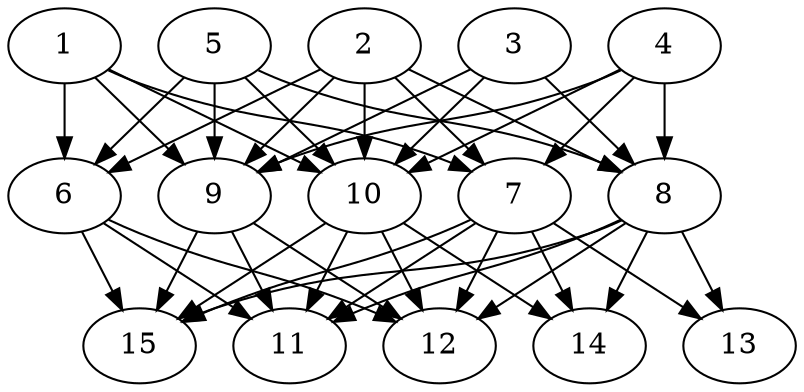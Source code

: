 // DAG automatically generated by daggen at Thu Oct  3 13:59:26 2019
// ./daggen --dot -n 15 --ccr 0.5 --fat 0.7 --regular 0.9 --density 0.9 --mindata 5242880 --maxdata 52428800 
digraph G {
  1 [size="52662272", alpha="0.19", expect_size="26331136"] 
  1 -> 6 [size ="26331136"]
  1 -> 7 [size ="26331136"]
  1 -> 9 [size ="26331136"]
  1 -> 10 [size ="26331136"]
  2 [size="96598016", alpha="0.12", expect_size="48299008"] 
  2 -> 6 [size ="48299008"]
  2 -> 7 [size ="48299008"]
  2 -> 8 [size ="48299008"]
  2 -> 9 [size ="48299008"]
  2 -> 10 [size ="48299008"]
  3 [size="27101184", alpha="0.10", expect_size="13550592"] 
  3 -> 8 [size ="13550592"]
  3 -> 9 [size ="13550592"]
  3 -> 10 [size ="13550592"]
  4 [size="86325248", alpha="0.15", expect_size="43162624"] 
  4 -> 7 [size ="43162624"]
  4 -> 8 [size ="43162624"]
  4 -> 9 [size ="43162624"]
  4 -> 10 [size ="43162624"]
  5 [size="15437824", alpha="0.11", expect_size="7718912"] 
  5 -> 6 [size ="7718912"]
  5 -> 8 [size ="7718912"]
  5 -> 9 [size ="7718912"]
  5 -> 10 [size ="7718912"]
  6 [size="33964032", alpha="0.17", expect_size="16982016"] 
  6 -> 11 [size ="16982016"]
  6 -> 12 [size ="16982016"]
  6 -> 15 [size ="16982016"]
  7 [size="37279744", alpha="0.09", expect_size="18639872"] 
  7 -> 11 [size ="18639872"]
  7 -> 12 [size ="18639872"]
  7 -> 13 [size ="18639872"]
  7 -> 14 [size ="18639872"]
  7 -> 15 [size ="18639872"]
  8 [size="30134272", alpha="0.02", expect_size="15067136"] 
  8 -> 11 [size ="15067136"]
  8 -> 12 [size ="15067136"]
  8 -> 13 [size ="15067136"]
  8 -> 14 [size ="15067136"]
  8 -> 15 [size ="15067136"]
  9 [size="64282624", alpha="0.14", expect_size="32141312"] 
  9 -> 11 [size ="32141312"]
  9 -> 12 [size ="32141312"]
  9 -> 15 [size ="32141312"]
  10 [size="13262848", alpha="0.18", expect_size="6631424"] 
  10 -> 11 [size ="6631424"]
  10 -> 12 [size ="6631424"]
  10 -> 14 [size ="6631424"]
  10 -> 15 [size ="6631424"]
  11 [size="92229632", alpha="0.16", expect_size="46114816"] 
  12 [size="85850112", alpha="0.07", expect_size="42925056"] 
  13 [size="47603712", alpha="0.14", expect_size="23801856"] 
  14 [size="95143936", alpha="0.14", expect_size="47571968"] 
  15 [size="70057984", alpha="0.08", expect_size="35028992"] 
}
